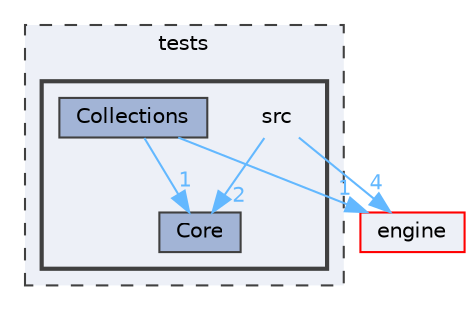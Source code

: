 digraph "tests/src"
{
 // LATEX_PDF_SIZE
  bgcolor="transparent";
  edge [fontname=Helvetica,fontsize=10,labelfontname=Helvetica,labelfontsize=10];
  node [fontname=Helvetica,fontsize=10,shape=box,height=0.2,width=0.4];
  compound=true
  subgraph clusterdir_59425e443f801f1f2fd8bbe4959a3ccf {
    graph [ bgcolor="#edf0f7", pencolor="grey25", label="tests", fontname=Helvetica,fontsize=10 style="filled,dashed", URL="dir_59425e443f801f1f2fd8bbe4959a3ccf.html",tooltip=""]
  subgraph clusterdir_171063ca2b6d8df6d9147a9ad3041fe6 {
    graph [ bgcolor="#edf0f7", pencolor="grey25", label="", fontname=Helvetica,fontsize=10 style="filled,bold", URL="dir_171063ca2b6d8df6d9147a9ad3041fe6.html",tooltip=""]
    dir_171063ca2b6d8df6d9147a9ad3041fe6 [shape=plaintext, label="src"];
  dir_b67ad593a941a437c66bf25969cbd868 [label="Collections", fillcolor="#a2b4d6", color="grey25", style="filled", URL="dir_b67ad593a941a437c66bf25969cbd868.html",tooltip=""];
  dir_098b762ae939078423c2b9ecccadcb5e [label="Core", fillcolor="#a2b4d6", color="grey25", style="filled", URL="dir_098b762ae939078423c2b9ecccadcb5e.html",tooltip=""];
  }
  }
  dir_996f45160da62e1a3d7f6046fad68f51 [label="engine", fillcolor="#edf0f7", color="red", style="filled", URL="dir_996f45160da62e1a3d7f6046fad68f51.html",tooltip=""];
  dir_171063ca2b6d8df6d9147a9ad3041fe6->dir_098b762ae939078423c2b9ecccadcb5e [headlabel="2", labeldistance=1.5 headhref="dir_000016_000004.html" href="dir_000016_000004.html" color="steelblue1" fontcolor="steelblue1"];
  dir_171063ca2b6d8df6d9147a9ad3041fe6->dir_996f45160da62e1a3d7f6046fad68f51 [headlabel="4", labeldistance=1.5 headhref="dir_000016_000005.html" href="dir_000016_000005.html" color="steelblue1" fontcolor="steelblue1"];
  dir_b67ad593a941a437c66bf25969cbd868->dir_098b762ae939078423c2b9ecccadcb5e [headlabel="1", labeldistance=1.5 headhref="dir_000002_000004.html" href="dir_000002_000004.html" color="steelblue1" fontcolor="steelblue1"];
  dir_b67ad593a941a437c66bf25969cbd868->dir_996f45160da62e1a3d7f6046fad68f51 [headlabel="1", labeldistance=1.5 headhref="dir_000002_000005.html" href="dir_000002_000005.html" color="steelblue1" fontcolor="steelblue1"];
}
